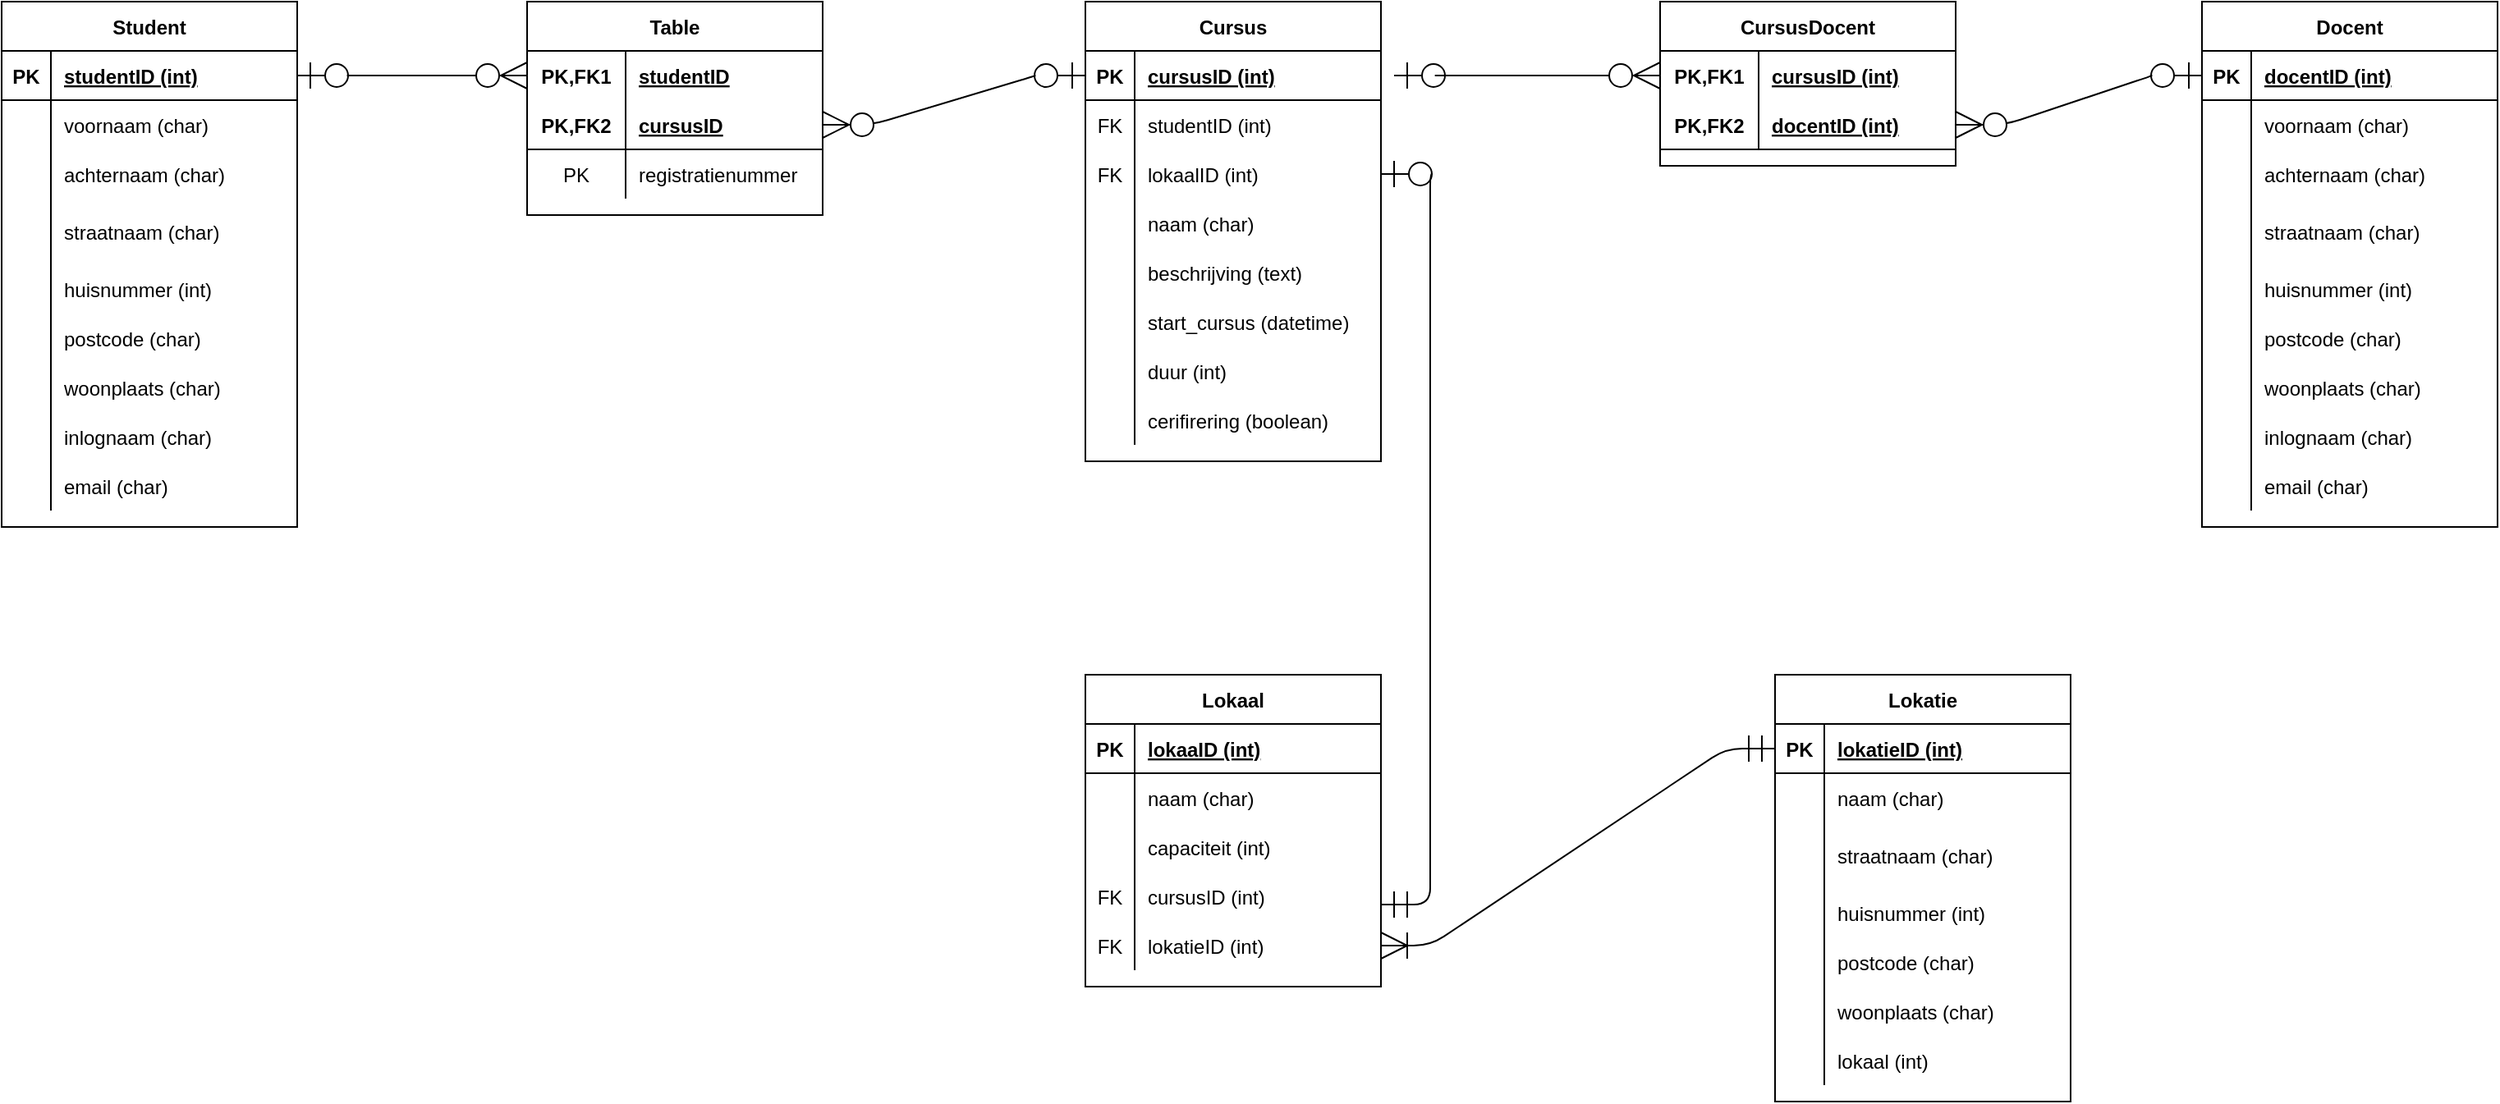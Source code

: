 <mxfile version="15.3.5" type="github"><diagram name="Page-1" id="2ca16b54-16f6-2749-3443-fa8db7711227"><mxGraphModel dx="2773" dy="896" grid="1" gridSize="10" guides="1" tooltips="1" connect="1" arrows="1" fold="1" page="1" pageScale="1" pageWidth="1100" pageHeight="850" background="none" math="0" shadow="0"><root><mxCell id="0"/><mxCell id="1" parent="0"/><mxCell id="RhyH3hV-8i7S2yk-IKZ_-5" value="Cursus" style="shape=table;startSize=30;container=1;collapsible=1;childLayout=tableLayout;fixedRows=1;rowLines=0;fontStyle=1;align=center;resizeLast=1;hachureGap=4;pointerEvents=0;" vertex="1" parent="1"><mxGeometry x="410" y="270" width="180" height="280" as="geometry"/></mxCell><mxCell id="RhyH3hV-8i7S2yk-IKZ_-6" value="" style="shape=partialRectangle;collapsible=0;dropTarget=0;pointerEvents=0;fillColor=none;top=0;left=0;bottom=1;right=0;points=[[0,0.5],[1,0.5]];portConstraint=eastwest;" vertex="1" parent="RhyH3hV-8i7S2yk-IKZ_-5"><mxGeometry y="30" width="180" height="30" as="geometry"/></mxCell><mxCell id="RhyH3hV-8i7S2yk-IKZ_-7" value="PK" style="shape=partialRectangle;connectable=0;fillColor=none;top=0;left=0;bottom=0;right=0;fontStyle=1;overflow=hidden;" vertex="1" parent="RhyH3hV-8i7S2yk-IKZ_-6"><mxGeometry width="30" height="30" as="geometry"><mxRectangle width="30" height="30" as="alternateBounds"/></mxGeometry></mxCell><mxCell id="RhyH3hV-8i7S2yk-IKZ_-8" value="cursusID (int)" style="shape=partialRectangle;connectable=0;fillColor=none;top=0;left=0;bottom=0;right=0;align=left;spacingLeft=6;fontStyle=5;overflow=hidden;" vertex="1" parent="RhyH3hV-8i7S2yk-IKZ_-6"><mxGeometry x="30" width="150" height="30" as="geometry"><mxRectangle width="150" height="30" as="alternateBounds"/></mxGeometry></mxCell><mxCell id="RhyH3hV-8i7S2yk-IKZ_-176" value="" style="shape=partialRectangle;collapsible=0;dropTarget=0;pointerEvents=0;fillColor=none;top=0;left=0;bottom=0;right=0;points=[[0,0.5],[1,0.5]];portConstraint=eastwest;" vertex="1" parent="RhyH3hV-8i7S2yk-IKZ_-5"><mxGeometry y="60" width="180" height="30" as="geometry"/></mxCell><mxCell id="RhyH3hV-8i7S2yk-IKZ_-177" value="FK" style="shape=partialRectangle;connectable=0;fillColor=none;top=0;left=0;bottom=0;right=0;editable=1;overflow=hidden;" vertex="1" parent="RhyH3hV-8i7S2yk-IKZ_-176"><mxGeometry width="30" height="30" as="geometry"><mxRectangle width="30" height="30" as="alternateBounds"/></mxGeometry></mxCell><mxCell id="RhyH3hV-8i7S2yk-IKZ_-178" value="studentID (int)" style="shape=partialRectangle;connectable=0;fillColor=none;top=0;left=0;bottom=0;right=0;align=left;spacingLeft=6;overflow=hidden;" vertex="1" parent="RhyH3hV-8i7S2yk-IKZ_-176"><mxGeometry x="30" width="150" height="30" as="geometry"><mxRectangle width="150" height="30" as="alternateBounds"/></mxGeometry></mxCell><mxCell id="RhyH3hV-8i7S2yk-IKZ_-27" value="" style="shape=partialRectangle;collapsible=0;dropTarget=0;pointerEvents=0;fillColor=none;top=0;left=0;bottom=0;right=0;points=[[0,0.5],[1,0.5]];portConstraint=eastwest;" vertex="1" parent="RhyH3hV-8i7S2yk-IKZ_-5"><mxGeometry y="90" width="180" height="30" as="geometry"/></mxCell><mxCell id="RhyH3hV-8i7S2yk-IKZ_-28" value="FK" style="shape=partialRectangle;connectable=0;fillColor=none;top=0;left=0;bottom=0;right=0;editable=1;overflow=hidden;" vertex="1" parent="RhyH3hV-8i7S2yk-IKZ_-27"><mxGeometry width="30" height="30" as="geometry"><mxRectangle width="30" height="30" as="alternateBounds"/></mxGeometry></mxCell><mxCell id="RhyH3hV-8i7S2yk-IKZ_-29" value="lokaalID (int)" style="shape=partialRectangle;connectable=0;fillColor=none;top=0;left=0;bottom=0;right=0;align=left;spacingLeft=6;overflow=hidden;" vertex="1" parent="RhyH3hV-8i7S2yk-IKZ_-27"><mxGeometry x="30" width="150" height="30" as="geometry"><mxRectangle width="150" height="30" as="alternateBounds"/></mxGeometry></mxCell><mxCell id="RhyH3hV-8i7S2yk-IKZ_-15" value="" style="shape=partialRectangle;collapsible=0;dropTarget=0;pointerEvents=0;fillColor=none;top=0;left=0;bottom=0;right=0;points=[[0,0.5],[1,0.5]];portConstraint=eastwest;" vertex="1" parent="RhyH3hV-8i7S2yk-IKZ_-5"><mxGeometry y="120" width="180" height="30" as="geometry"/></mxCell><mxCell id="RhyH3hV-8i7S2yk-IKZ_-16" value="" style="shape=partialRectangle;connectable=0;fillColor=none;top=0;left=0;bottom=0;right=0;editable=1;overflow=hidden;" vertex="1" parent="RhyH3hV-8i7S2yk-IKZ_-15"><mxGeometry width="30" height="30" as="geometry"><mxRectangle width="30" height="30" as="alternateBounds"/></mxGeometry></mxCell><mxCell id="RhyH3hV-8i7S2yk-IKZ_-17" value="naam (char)" style="shape=partialRectangle;connectable=0;fillColor=none;top=0;left=0;bottom=0;right=0;align=left;spacingLeft=6;overflow=hidden;" vertex="1" parent="RhyH3hV-8i7S2yk-IKZ_-15"><mxGeometry x="30" width="150" height="30" as="geometry"><mxRectangle width="150" height="30" as="alternateBounds"/></mxGeometry></mxCell><mxCell id="RhyH3hV-8i7S2yk-IKZ_-24" value="" style="shape=partialRectangle;collapsible=0;dropTarget=0;pointerEvents=0;fillColor=none;top=0;left=0;bottom=0;right=0;points=[[0,0.5],[1,0.5]];portConstraint=eastwest;" vertex="1" parent="RhyH3hV-8i7S2yk-IKZ_-5"><mxGeometry y="150" width="180" height="30" as="geometry"/></mxCell><mxCell id="RhyH3hV-8i7S2yk-IKZ_-25" value="" style="shape=partialRectangle;connectable=0;fillColor=none;top=0;left=0;bottom=0;right=0;editable=1;overflow=hidden;" vertex="1" parent="RhyH3hV-8i7S2yk-IKZ_-24"><mxGeometry width="30" height="30" as="geometry"><mxRectangle width="30" height="30" as="alternateBounds"/></mxGeometry></mxCell><mxCell id="RhyH3hV-8i7S2yk-IKZ_-26" value="beschrijving (text)" style="shape=partialRectangle;connectable=0;fillColor=none;top=0;left=0;bottom=0;right=0;align=left;spacingLeft=6;overflow=hidden;" vertex="1" parent="RhyH3hV-8i7S2yk-IKZ_-24"><mxGeometry x="30" width="150" height="30" as="geometry"><mxRectangle width="150" height="30" as="alternateBounds"/></mxGeometry></mxCell><mxCell id="RhyH3hV-8i7S2yk-IKZ_-30" value="" style="shape=partialRectangle;collapsible=0;dropTarget=0;pointerEvents=0;fillColor=none;top=0;left=0;bottom=0;right=0;points=[[0,0.5],[1,0.5]];portConstraint=eastwest;" vertex="1" parent="RhyH3hV-8i7S2yk-IKZ_-5"><mxGeometry y="180" width="180" height="30" as="geometry"/></mxCell><mxCell id="RhyH3hV-8i7S2yk-IKZ_-31" value="" style="shape=partialRectangle;connectable=0;fillColor=none;top=0;left=0;bottom=0;right=0;editable=1;overflow=hidden;" vertex="1" parent="RhyH3hV-8i7S2yk-IKZ_-30"><mxGeometry width="30" height="30" as="geometry"><mxRectangle width="30" height="30" as="alternateBounds"/></mxGeometry></mxCell><mxCell id="RhyH3hV-8i7S2yk-IKZ_-32" value="start_cursus (datetime)" style="shape=partialRectangle;connectable=0;fillColor=none;top=0;left=0;bottom=0;right=0;align=left;spacingLeft=6;overflow=hidden;" vertex="1" parent="RhyH3hV-8i7S2yk-IKZ_-30"><mxGeometry x="30" width="150" height="30" as="geometry"><mxRectangle width="150" height="30" as="alternateBounds"/></mxGeometry></mxCell><mxCell id="RhyH3hV-8i7S2yk-IKZ_-33" value="" style="shape=partialRectangle;collapsible=0;dropTarget=0;pointerEvents=0;fillColor=none;top=0;left=0;bottom=0;right=0;points=[[0,0.5],[1,0.5]];portConstraint=eastwest;" vertex="1" parent="RhyH3hV-8i7S2yk-IKZ_-5"><mxGeometry y="210" width="180" height="30" as="geometry"/></mxCell><mxCell id="RhyH3hV-8i7S2yk-IKZ_-34" value="" style="shape=partialRectangle;connectable=0;fillColor=none;top=0;left=0;bottom=0;right=0;editable=1;overflow=hidden;" vertex="1" parent="RhyH3hV-8i7S2yk-IKZ_-33"><mxGeometry width="30" height="30" as="geometry"><mxRectangle width="30" height="30" as="alternateBounds"/></mxGeometry></mxCell><mxCell id="RhyH3hV-8i7S2yk-IKZ_-35" value="duur (int)" style="shape=partialRectangle;connectable=0;fillColor=none;top=0;left=0;bottom=0;right=0;align=left;spacingLeft=6;overflow=hidden;" vertex="1" parent="RhyH3hV-8i7S2yk-IKZ_-33"><mxGeometry x="30" width="150" height="30" as="geometry"><mxRectangle width="150" height="30" as="alternateBounds"/></mxGeometry></mxCell><mxCell id="RhyH3hV-8i7S2yk-IKZ_-36" value="" style="shape=partialRectangle;collapsible=0;dropTarget=0;pointerEvents=0;fillColor=none;top=0;left=0;bottom=0;right=0;points=[[0,0.5],[1,0.5]];portConstraint=eastwest;" vertex="1" parent="RhyH3hV-8i7S2yk-IKZ_-5"><mxGeometry y="240" width="180" height="30" as="geometry"/></mxCell><mxCell id="RhyH3hV-8i7S2yk-IKZ_-37" value="" style="shape=partialRectangle;connectable=0;fillColor=none;top=0;left=0;bottom=0;right=0;editable=1;overflow=hidden;" vertex="1" parent="RhyH3hV-8i7S2yk-IKZ_-36"><mxGeometry width="30" height="30" as="geometry"><mxRectangle width="30" height="30" as="alternateBounds"/></mxGeometry></mxCell><mxCell id="RhyH3hV-8i7S2yk-IKZ_-38" value="cerifirering (boolean)" style="shape=partialRectangle;connectable=0;fillColor=none;top=0;left=0;bottom=0;right=0;align=left;spacingLeft=6;overflow=hidden;" vertex="1" parent="RhyH3hV-8i7S2yk-IKZ_-36"><mxGeometry x="30" width="150" height="30" as="geometry"><mxRectangle width="150" height="30" as="alternateBounds"/></mxGeometry></mxCell><mxCell id="RhyH3hV-8i7S2yk-IKZ_-42" value="CursusDocent" style="shape=table;startSize=30;container=1;collapsible=1;childLayout=tableLayout;fixedRows=1;rowLines=0;fontStyle=1;align=center;resizeLast=1;hachureGap=4;pointerEvents=0;" vertex="1" parent="1"><mxGeometry x="760" y="270" width="180" height="100" as="geometry"/></mxCell><mxCell id="RhyH3hV-8i7S2yk-IKZ_-43" value="" style="shape=partialRectangle;collapsible=0;dropTarget=0;pointerEvents=0;fillColor=none;top=0;left=0;bottom=0;right=0;points=[[0,0.5],[1,0.5]];portConstraint=eastwest;" vertex="1" parent="RhyH3hV-8i7S2yk-IKZ_-42"><mxGeometry y="30" width="180" height="30" as="geometry"/></mxCell><mxCell id="RhyH3hV-8i7S2yk-IKZ_-44" value="PK,FK1" style="shape=partialRectangle;connectable=0;fillColor=none;top=0;left=0;bottom=0;right=0;fontStyle=1;overflow=hidden;" vertex="1" parent="RhyH3hV-8i7S2yk-IKZ_-43"><mxGeometry width="60" height="30" as="geometry"><mxRectangle width="60" height="30" as="alternateBounds"/></mxGeometry></mxCell><mxCell id="RhyH3hV-8i7S2yk-IKZ_-45" value="cursusID (int)" style="shape=partialRectangle;connectable=0;fillColor=none;top=0;left=0;bottom=0;right=0;align=left;spacingLeft=6;fontStyle=5;overflow=hidden;" vertex="1" parent="RhyH3hV-8i7S2yk-IKZ_-43"><mxGeometry x="60" width="120" height="30" as="geometry"><mxRectangle width="120" height="30" as="alternateBounds"/></mxGeometry></mxCell><mxCell id="RhyH3hV-8i7S2yk-IKZ_-46" value="" style="shape=partialRectangle;collapsible=0;dropTarget=0;pointerEvents=0;fillColor=none;top=0;left=0;bottom=1;right=0;points=[[0,0.5],[1,0.5]];portConstraint=eastwest;" vertex="1" parent="RhyH3hV-8i7S2yk-IKZ_-42"><mxGeometry y="60" width="180" height="30" as="geometry"/></mxCell><mxCell id="RhyH3hV-8i7S2yk-IKZ_-47" value="PK,FK2" style="shape=partialRectangle;connectable=0;fillColor=none;top=0;left=0;bottom=0;right=0;fontStyle=1;overflow=hidden;" vertex="1" parent="RhyH3hV-8i7S2yk-IKZ_-46"><mxGeometry width="60" height="30" as="geometry"><mxRectangle width="60" height="30" as="alternateBounds"/></mxGeometry></mxCell><mxCell id="RhyH3hV-8i7S2yk-IKZ_-48" value="docentID (int)" style="shape=partialRectangle;connectable=0;fillColor=none;top=0;left=0;bottom=0;right=0;align=left;spacingLeft=6;fontStyle=5;overflow=hidden;" vertex="1" parent="RhyH3hV-8i7S2yk-IKZ_-46"><mxGeometry x="60" width="120" height="30" as="geometry"><mxRectangle width="120" height="30" as="alternateBounds"/></mxGeometry></mxCell><mxCell id="RhyH3hV-8i7S2yk-IKZ_-55" value="Docent" style="shape=table;startSize=30;container=1;collapsible=1;childLayout=tableLayout;fixedRows=1;rowLines=0;fontStyle=1;align=center;resizeLast=1;hachureGap=4;pointerEvents=0;" vertex="1" parent="1"><mxGeometry x="1090" y="270" width="180" height="320" as="geometry"/></mxCell><mxCell id="RhyH3hV-8i7S2yk-IKZ_-56" value="" style="shape=partialRectangle;collapsible=0;dropTarget=0;pointerEvents=0;fillColor=none;top=0;left=0;bottom=1;right=0;points=[[0,0.5],[1,0.5]];portConstraint=eastwest;" vertex="1" parent="RhyH3hV-8i7S2yk-IKZ_-55"><mxGeometry y="30" width="180" height="30" as="geometry"/></mxCell><mxCell id="RhyH3hV-8i7S2yk-IKZ_-57" value="PK" style="shape=partialRectangle;connectable=0;fillColor=none;top=0;left=0;bottom=0;right=0;fontStyle=1;overflow=hidden;" vertex="1" parent="RhyH3hV-8i7S2yk-IKZ_-56"><mxGeometry width="30" height="30" as="geometry"><mxRectangle width="30" height="30" as="alternateBounds"/></mxGeometry></mxCell><mxCell id="RhyH3hV-8i7S2yk-IKZ_-58" value="docentID (int)" style="shape=partialRectangle;connectable=0;fillColor=none;top=0;left=0;bottom=0;right=0;align=left;spacingLeft=6;fontStyle=5;overflow=hidden;" vertex="1" parent="RhyH3hV-8i7S2yk-IKZ_-56"><mxGeometry x="30" width="150" height="30" as="geometry"><mxRectangle width="150" height="30" as="alternateBounds"/></mxGeometry></mxCell><mxCell id="RhyH3hV-8i7S2yk-IKZ_-65" value="" style="shape=partialRectangle;collapsible=0;dropTarget=0;pointerEvents=0;fillColor=none;top=0;left=0;bottom=0;right=0;points=[[0,0.5],[1,0.5]];portConstraint=eastwest;" vertex="1" parent="RhyH3hV-8i7S2yk-IKZ_-55"><mxGeometry y="60" width="180" height="30" as="geometry"/></mxCell><mxCell id="RhyH3hV-8i7S2yk-IKZ_-66" value="" style="shape=partialRectangle;connectable=0;fillColor=none;top=0;left=0;bottom=0;right=0;editable=1;overflow=hidden;" vertex="1" parent="RhyH3hV-8i7S2yk-IKZ_-65"><mxGeometry width="30" height="30" as="geometry"><mxRectangle width="30" height="30" as="alternateBounds"/></mxGeometry></mxCell><mxCell id="RhyH3hV-8i7S2yk-IKZ_-67" value="voornaam (char)" style="shape=partialRectangle;connectable=0;fillColor=none;top=0;left=0;bottom=0;right=0;align=left;spacingLeft=6;overflow=hidden;" vertex="1" parent="RhyH3hV-8i7S2yk-IKZ_-65"><mxGeometry x="30" width="150" height="30" as="geometry"><mxRectangle width="150" height="30" as="alternateBounds"/></mxGeometry></mxCell><mxCell id="RhyH3hV-8i7S2yk-IKZ_-80" value="" style="shape=partialRectangle;collapsible=0;dropTarget=0;pointerEvents=0;fillColor=none;top=0;left=0;bottom=0;right=0;points=[[0,0.5],[1,0.5]];portConstraint=eastwest;" vertex="1" parent="RhyH3hV-8i7S2yk-IKZ_-55"><mxGeometry y="90" width="180" height="30" as="geometry"/></mxCell><mxCell id="RhyH3hV-8i7S2yk-IKZ_-81" value="" style="shape=partialRectangle;connectable=0;fillColor=none;top=0;left=0;bottom=0;right=0;editable=1;overflow=hidden;" vertex="1" parent="RhyH3hV-8i7S2yk-IKZ_-80"><mxGeometry width="30" height="30" as="geometry"><mxRectangle width="30" height="30" as="alternateBounds"/></mxGeometry></mxCell><mxCell id="RhyH3hV-8i7S2yk-IKZ_-82" value="achternaam (char)" style="shape=partialRectangle;connectable=0;fillColor=none;top=0;left=0;bottom=0;right=0;align=left;spacingLeft=6;overflow=hidden;" vertex="1" parent="RhyH3hV-8i7S2yk-IKZ_-80"><mxGeometry x="30" width="150" height="30" as="geometry"><mxRectangle width="150" height="30" as="alternateBounds"/></mxGeometry></mxCell><mxCell id="RhyH3hV-8i7S2yk-IKZ_-59" value="" style="shape=partialRectangle;collapsible=0;dropTarget=0;pointerEvents=0;fillColor=none;top=0;left=0;bottom=0;right=0;points=[[0,0.5],[1,0.5]];portConstraint=eastwest;" vertex="1" parent="RhyH3hV-8i7S2yk-IKZ_-55"><mxGeometry y="120" width="180" height="40" as="geometry"/></mxCell><mxCell id="RhyH3hV-8i7S2yk-IKZ_-60" value="" style="shape=partialRectangle;connectable=0;fillColor=none;top=0;left=0;bottom=0;right=0;editable=1;overflow=hidden;" vertex="1" parent="RhyH3hV-8i7S2yk-IKZ_-59"><mxGeometry width="30" height="40" as="geometry"><mxRectangle width="30" height="40" as="alternateBounds"/></mxGeometry></mxCell><mxCell id="RhyH3hV-8i7S2yk-IKZ_-61" value="straatnaam (char)" style="shape=partialRectangle;connectable=0;fillColor=none;top=0;left=0;bottom=0;right=0;align=left;spacingLeft=6;overflow=hidden;" vertex="1" parent="RhyH3hV-8i7S2yk-IKZ_-59"><mxGeometry x="30" width="150" height="40" as="geometry"><mxRectangle width="150" height="40" as="alternateBounds"/></mxGeometry></mxCell><mxCell id="RhyH3hV-8i7S2yk-IKZ_-62" value="" style="shape=partialRectangle;collapsible=0;dropTarget=0;pointerEvents=0;fillColor=none;top=0;left=0;bottom=0;right=0;points=[[0,0.5],[1,0.5]];portConstraint=eastwest;" vertex="1" parent="RhyH3hV-8i7S2yk-IKZ_-55"><mxGeometry y="160" width="180" height="30" as="geometry"/></mxCell><mxCell id="RhyH3hV-8i7S2yk-IKZ_-63" value="" style="shape=partialRectangle;connectable=0;fillColor=none;top=0;left=0;bottom=0;right=0;editable=1;overflow=hidden;" vertex="1" parent="RhyH3hV-8i7S2yk-IKZ_-62"><mxGeometry width="30" height="30" as="geometry"><mxRectangle width="30" height="30" as="alternateBounds"/></mxGeometry></mxCell><mxCell id="RhyH3hV-8i7S2yk-IKZ_-64" value="huisnummer (int)" style="shape=partialRectangle;connectable=0;fillColor=none;top=0;left=0;bottom=0;right=0;align=left;spacingLeft=6;overflow=hidden;" vertex="1" parent="RhyH3hV-8i7S2yk-IKZ_-62"><mxGeometry x="30" width="150" height="30" as="geometry"><mxRectangle width="150" height="30" as="alternateBounds"/></mxGeometry></mxCell><mxCell id="RhyH3hV-8i7S2yk-IKZ_-68" value="" style="shape=partialRectangle;collapsible=0;dropTarget=0;pointerEvents=0;fillColor=none;top=0;left=0;bottom=0;right=0;points=[[0,0.5],[1,0.5]];portConstraint=eastwest;" vertex="1" parent="RhyH3hV-8i7S2yk-IKZ_-55"><mxGeometry y="190" width="180" height="30" as="geometry"/></mxCell><mxCell id="RhyH3hV-8i7S2yk-IKZ_-69" value="" style="shape=partialRectangle;connectable=0;fillColor=none;top=0;left=0;bottom=0;right=0;editable=1;overflow=hidden;" vertex="1" parent="RhyH3hV-8i7S2yk-IKZ_-68"><mxGeometry width="30" height="30" as="geometry"><mxRectangle width="30" height="30" as="alternateBounds"/></mxGeometry></mxCell><mxCell id="RhyH3hV-8i7S2yk-IKZ_-70" value="postcode (char)" style="shape=partialRectangle;connectable=0;fillColor=none;top=0;left=0;bottom=0;right=0;align=left;spacingLeft=6;overflow=hidden;" vertex="1" parent="RhyH3hV-8i7S2yk-IKZ_-68"><mxGeometry x="30" width="150" height="30" as="geometry"><mxRectangle width="150" height="30" as="alternateBounds"/></mxGeometry></mxCell><mxCell id="RhyH3hV-8i7S2yk-IKZ_-71" value="" style="shape=partialRectangle;collapsible=0;dropTarget=0;pointerEvents=0;fillColor=none;top=0;left=0;bottom=0;right=0;points=[[0,0.5],[1,0.5]];portConstraint=eastwest;" vertex="1" parent="RhyH3hV-8i7S2yk-IKZ_-55"><mxGeometry y="220" width="180" height="30" as="geometry"/></mxCell><mxCell id="RhyH3hV-8i7S2yk-IKZ_-72" value="" style="shape=partialRectangle;connectable=0;fillColor=none;top=0;left=0;bottom=0;right=0;editable=1;overflow=hidden;" vertex="1" parent="RhyH3hV-8i7S2yk-IKZ_-71"><mxGeometry width="30" height="30" as="geometry"><mxRectangle width="30" height="30" as="alternateBounds"/></mxGeometry></mxCell><mxCell id="RhyH3hV-8i7S2yk-IKZ_-73" value="woonplaats (char)" style="shape=partialRectangle;connectable=0;fillColor=none;top=0;left=0;bottom=0;right=0;align=left;spacingLeft=6;overflow=hidden;" vertex="1" parent="RhyH3hV-8i7S2yk-IKZ_-71"><mxGeometry x="30" width="150" height="30" as="geometry"><mxRectangle width="150" height="30" as="alternateBounds"/></mxGeometry></mxCell><mxCell id="RhyH3hV-8i7S2yk-IKZ_-74" value="" style="shape=partialRectangle;collapsible=0;dropTarget=0;pointerEvents=0;fillColor=none;top=0;left=0;bottom=0;right=0;points=[[0,0.5],[1,0.5]];portConstraint=eastwest;" vertex="1" parent="RhyH3hV-8i7S2yk-IKZ_-55"><mxGeometry y="250" width="180" height="30" as="geometry"/></mxCell><mxCell id="RhyH3hV-8i7S2yk-IKZ_-75" value="" style="shape=partialRectangle;connectable=0;fillColor=none;top=0;left=0;bottom=0;right=0;editable=1;overflow=hidden;" vertex="1" parent="RhyH3hV-8i7S2yk-IKZ_-74"><mxGeometry width="30" height="30" as="geometry"><mxRectangle width="30" height="30" as="alternateBounds"/></mxGeometry></mxCell><mxCell id="RhyH3hV-8i7S2yk-IKZ_-76" value="inlognaam (char)" style="shape=partialRectangle;connectable=0;fillColor=none;top=0;left=0;bottom=0;right=0;align=left;spacingLeft=6;overflow=hidden;" vertex="1" parent="RhyH3hV-8i7S2yk-IKZ_-74"><mxGeometry x="30" width="150" height="30" as="geometry"><mxRectangle width="150" height="30" as="alternateBounds"/></mxGeometry></mxCell><mxCell id="RhyH3hV-8i7S2yk-IKZ_-77" value="" style="shape=partialRectangle;collapsible=0;dropTarget=0;pointerEvents=0;fillColor=none;top=0;left=0;bottom=0;right=0;points=[[0,0.5],[1,0.5]];portConstraint=eastwest;" vertex="1" parent="RhyH3hV-8i7S2yk-IKZ_-55"><mxGeometry y="280" width="180" height="30" as="geometry"/></mxCell><mxCell id="RhyH3hV-8i7S2yk-IKZ_-78" value="" style="shape=partialRectangle;connectable=0;fillColor=none;top=0;left=0;bottom=0;right=0;editable=1;overflow=hidden;" vertex="1" parent="RhyH3hV-8i7S2yk-IKZ_-77"><mxGeometry width="30" height="30" as="geometry"><mxRectangle width="30" height="30" as="alternateBounds"/></mxGeometry></mxCell><mxCell id="RhyH3hV-8i7S2yk-IKZ_-79" value="email (char)" style="shape=partialRectangle;connectable=0;fillColor=none;top=0;left=0;bottom=0;right=0;align=left;spacingLeft=6;overflow=hidden;" vertex="1" parent="RhyH3hV-8i7S2yk-IKZ_-77"><mxGeometry x="30" width="150" height="30" as="geometry"><mxRectangle width="150" height="30" as="alternateBounds"/></mxGeometry></mxCell><mxCell id="RhyH3hV-8i7S2yk-IKZ_-83" value="" style="edgeStyle=entityRelationEdgeStyle;fontSize=12;html=1;endArrow=ERzeroToMany;startArrow=ERzeroToOne;startSize=14;endSize=14;sourcePerimeterSpacing=8;targetPerimeterSpacing=8;entryX=0;entryY=0.5;entryDx=0;entryDy=0;startFill=0;" edge="1" parent="1" source="RhyH3hV-8i7S2yk-IKZ_-6" target="RhyH3hV-8i7S2yk-IKZ_-43"><mxGeometry width="100" height="100" relative="1" as="geometry"><mxPoint x="660" y="640" as="sourcePoint"/><mxPoint x="760" y="540" as="targetPoint"/></mxGeometry></mxCell><mxCell id="RhyH3hV-8i7S2yk-IKZ_-84" value="" style="edgeStyle=entityRelationEdgeStyle;fontSize=12;html=1;endArrow=ERzeroToMany;startArrow=ERzeroToOne;startSize=14;endSize=14;sourcePerimeterSpacing=8;targetPerimeterSpacing=8;entryX=1;entryY=0.5;entryDx=0;entryDy=0;exitX=0;exitY=0.5;exitDx=0;exitDy=0;startFill=0;" edge="1" parent="1" source="RhyH3hV-8i7S2yk-IKZ_-56" target="RhyH3hV-8i7S2yk-IKZ_-46"><mxGeometry width="100" height="100" relative="1" as="geometry"><mxPoint x="928" y="510" as="sourcePoint"/><mxPoint x="1090.0" y="560" as="targetPoint"/></mxGeometry></mxCell><mxCell id="RhyH3hV-8i7S2yk-IKZ_-85" value="Lokatie" style="shape=table;startSize=30;container=1;collapsible=1;childLayout=tableLayout;fixedRows=1;rowLines=0;fontStyle=1;align=center;resizeLast=1;hachureGap=4;pointerEvents=0;" vertex="1" parent="1"><mxGeometry x="830" y="680" width="180" height="260" as="geometry"/></mxCell><mxCell id="RhyH3hV-8i7S2yk-IKZ_-86" value="" style="shape=partialRectangle;collapsible=0;dropTarget=0;pointerEvents=0;fillColor=none;top=0;left=0;bottom=1;right=0;points=[[0,0.5],[1,0.5]];portConstraint=eastwest;" vertex="1" parent="RhyH3hV-8i7S2yk-IKZ_-85"><mxGeometry y="30" width="180" height="30" as="geometry"/></mxCell><mxCell id="RhyH3hV-8i7S2yk-IKZ_-87" value="PK" style="shape=partialRectangle;connectable=0;fillColor=none;top=0;left=0;bottom=0;right=0;fontStyle=1;overflow=hidden;" vertex="1" parent="RhyH3hV-8i7S2yk-IKZ_-86"><mxGeometry width="30" height="30" as="geometry"><mxRectangle width="30" height="30" as="alternateBounds"/></mxGeometry></mxCell><mxCell id="RhyH3hV-8i7S2yk-IKZ_-88" value="lokatieID (int)" style="shape=partialRectangle;connectable=0;fillColor=none;top=0;left=0;bottom=0;right=0;align=left;spacingLeft=6;fontStyle=5;overflow=hidden;" vertex="1" parent="RhyH3hV-8i7S2yk-IKZ_-86"><mxGeometry x="30" width="150" height="30" as="geometry"><mxRectangle width="150" height="30" as="alternateBounds"/></mxGeometry></mxCell><mxCell id="RhyH3hV-8i7S2yk-IKZ_-89" value="" style="shape=partialRectangle;collapsible=0;dropTarget=0;pointerEvents=0;fillColor=none;top=0;left=0;bottom=0;right=0;points=[[0,0.5],[1,0.5]];portConstraint=eastwest;" vertex="1" parent="RhyH3hV-8i7S2yk-IKZ_-85"><mxGeometry y="60" width="180" height="30" as="geometry"/></mxCell><mxCell id="RhyH3hV-8i7S2yk-IKZ_-90" value="" style="shape=partialRectangle;connectable=0;fillColor=none;top=0;left=0;bottom=0;right=0;editable=1;overflow=hidden;" vertex="1" parent="RhyH3hV-8i7S2yk-IKZ_-89"><mxGeometry width="30" height="30" as="geometry"><mxRectangle width="30" height="30" as="alternateBounds"/></mxGeometry></mxCell><mxCell id="RhyH3hV-8i7S2yk-IKZ_-91" value="naam (char)" style="shape=partialRectangle;connectable=0;fillColor=none;top=0;left=0;bottom=0;right=0;align=left;spacingLeft=6;overflow=hidden;" vertex="1" parent="RhyH3hV-8i7S2yk-IKZ_-89"><mxGeometry x="30" width="150" height="30" as="geometry"><mxRectangle width="150" height="30" as="alternateBounds"/></mxGeometry></mxCell><mxCell id="RhyH3hV-8i7S2yk-IKZ_-95" value="" style="shape=partialRectangle;collapsible=0;dropTarget=0;pointerEvents=0;fillColor=none;top=0;left=0;bottom=0;right=0;points=[[0,0.5],[1,0.5]];portConstraint=eastwest;" vertex="1" parent="RhyH3hV-8i7S2yk-IKZ_-85"><mxGeometry y="90" width="180" height="40" as="geometry"/></mxCell><mxCell id="RhyH3hV-8i7S2yk-IKZ_-96" value="" style="shape=partialRectangle;connectable=0;fillColor=none;top=0;left=0;bottom=0;right=0;editable=1;overflow=hidden;" vertex="1" parent="RhyH3hV-8i7S2yk-IKZ_-95"><mxGeometry width="30" height="40" as="geometry"><mxRectangle width="30" height="40" as="alternateBounds"/></mxGeometry></mxCell><mxCell id="RhyH3hV-8i7S2yk-IKZ_-97" value="straatnaam (char)" style="shape=partialRectangle;connectable=0;fillColor=none;top=0;left=0;bottom=0;right=0;align=left;spacingLeft=6;overflow=hidden;" vertex="1" parent="RhyH3hV-8i7S2yk-IKZ_-95"><mxGeometry x="30" width="150" height="40" as="geometry"><mxRectangle width="150" height="40" as="alternateBounds"/></mxGeometry></mxCell><mxCell id="RhyH3hV-8i7S2yk-IKZ_-98" value="" style="shape=partialRectangle;collapsible=0;dropTarget=0;pointerEvents=0;fillColor=none;top=0;left=0;bottom=0;right=0;points=[[0,0.5],[1,0.5]];portConstraint=eastwest;" vertex="1" parent="RhyH3hV-8i7S2yk-IKZ_-85"><mxGeometry y="130" width="180" height="30" as="geometry"/></mxCell><mxCell id="RhyH3hV-8i7S2yk-IKZ_-99" value="" style="shape=partialRectangle;connectable=0;fillColor=none;top=0;left=0;bottom=0;right=0;editable=1;overflow=hidden;" vertex="1" parent="RhyH3hV-8i7S2yk-IKZ_-98"><mxGeometry width="30" height="30" as="geometry"><mxRectangle width="30" height="30" as="alternateBounds"/></mxGeometry></mxCell><mxCell id="RhyH3hV-8i7S2yk-IKZ_-100" value="huisnummer (int)" style="shape=partialRectangle;connectable=0;fillColor=none;top=0;left=0;bottom=0;right=0;align=left;spacingLeft=6;overflow=hidden;" vertex="1" parent="RhyH3hV-8i7S2yk-IKZ_-98"><mxGeometry x="30" width="150" height="30" as="geometry"><mxRectangle width="150" height="30" as="alternateBounds"/></mxGeometry></mxCell><mxCell id="RhyH3hV-8i7S2yk-IKZ_-101" value="" style="shape=partialRectangle;collapsible=0;dropTarget=0;pointerEvents=0;fillColor=none;top=0;left=0;bottom=0;right=0;points=[[0,0.5],[1,0.5]];portConstraint=eastwest;" vertex="1" parent="RhyH3hV-8i7S2yk-IKZ_-85"><mxGeometry y="160" width="180" height="30" as="geometry"/></mxCell><mxCell id="RhyH3hV-8i7S2yk-IKZ_-102" value="" style="shape=partialRectangle;connectable=0;fillColor=none;top=0;left=0;bottom=0;right=0;editable=1;overflow=hidden;" vertex="1" parent="RhyH3hV-8i7S2yk-IKZ_-101"><mxGeometry width="30" height="30" as="geometry"><mxRectangle width="30" height="30" as="alternateBounds"/></mxGeometry></mxCell><mxCell id="RhyH3hV-8i7S2yk-IKZ_-103" value="postcode (char)" style="shape=partialRectangle;connectable=0;fillColor=none;top=0;left=0;bottom=0;right=0;align=left;spacingLeft=6;overflow=hidden;" vertex="1" parent="RhyH3hV-8i7S2yk-IKZ_-101"><mxGeometry x="30" width="150" height="30" as="geometry"><mxRectangle width="150" height="30" as="alternateBounds"/></mxGeometry></mxCell><mxCell id="RhyH3hV-8i7S2yk-IKZ_-104" value="" style="shape=partialRectangle;collapsible=0;dropTarget=0;pointerEvents=0;fillColor=none;top=0;left=0;bottom=0;right=0;points=[[0,0.5],[1,0.5]];portConstraint=eastwest;" vertex="1" parent="RhyH3hV-8i7S2yk-IKZ_-85"><mxGeometry y="190" width="180" height="30" as="geometry"/></mxCell><mxCell id="RhyH3hV-8i7S2yk-IKZ_-105" value="" style="shape=partialRectangle;connectable=0;fillColor=none;top=0;left=0;bottom=0;right=0;editable=1;overflow=hidden;" vertex="1" parent="RhyH3hV-8i7S2yk-IKZ_-104"><mxGeometry width="30" height="30" as="geometry"><mxRectangle width="30" height="30" as="alternateBounds"/></mxGeometry></mxCell><mxCell id="RhyH3hV-8i7S2yk-IKZ_-106" value="woonplaats (char)" style="shape=partialRectangle;connectable=0;fillColor=none;top=0;left=0;bottom=0;right=0;align=left;spacingLeft=6;overflow=hidden;" vertex="1" parent="RhyH3hV-8i7S2yk-IKZ_-104"><mxGeometry x="30" width="150" height="30" as="geometry"><mxRectangle width="150" height="30" as="alternateBounds"/></mxGeometry></mxCell><mxCell id="RhyH3hV-8i7S2yk-IKZ_-107" value="" style="shape=partialRectangle;collapsible=0;dropTarget=0;pointerEvents=0;fillColor=none;top=0;left=0;bottom=0;right=0;points=[[0,0.5],[1,0.5]];portConstraint=eastwest;" vertex="1" parent="RhyH3hV-8i7S2yk-IKZ_-85"><mxGeometry y="220" width="180" height="30" as="geometry"/></mxCell><mxCell id="RhyH3hV-8i7S2yk-IKZ_-108" value="" style="shape=partialRectangle;connectable=0;fillColor=none;top=0;left=0;bottom=0;right=0;editable=1;overflow=hidden;" vertex="1" parent="RhyH3hV-8i7S2yk-IKZ_-107"><mxGeometry width="30" height="30" as="geometry"><mxRectangle width="30" height="30" as="alternateBounds"/></mxGeometry></mxCell><mxCell id="RhyH3hV-8i7S2yk-IKZ_-109" value="lokaal (int)" style="shape=partialRectangle;connectable=0;fillColor=none;top=0;left=0;bottom=0;right=0;align=left;spacingLeft=6;overflow=hidden;" vertex="1" parent="RhyH3hV-8i7S2yk-IKZ_-107"><mxGeometry x="30" width="150" height="30" as="geometry"><mxRectangle width="150" height="30" as="alternateBounds"/></mxGeometry></mxCell><mxCell id="RhyH3hV-8i7S2yk-IKZ_-113" value="Lokaal" style="shape=table;startSize=30;container=1;collapsible=1;childLayout=tableLayout;fixedRows=1;rowLines=0;fontStyle=1;align=center;resizeLast=1;hachureGap=4;pointerEvents=0;" vertex="1" parent="1"><mxGeometry x="410" y="680" width="180" height="190" as="geometry"/></mxCell><mxCell id="RhyH3hV-8i7S2yk-IKZ_-114" value="" style="shape=partialRectangle;collapsible=0;dropTarget=0;pointerEvents=0;fillColor=none;top=0;left=0;bottom=1;right=0;points=[[0,0.5],[1,0.5]];portConstraint=eastwest;" vertex="1" parent="RhyH3hV-8i7S2yk-IKZ_-113"><mxGeometry y="30" width="180" height="30" as="geometry"/></mxCell><mxCell id="RhyH3hV-8i7S2yk-IKZ_-115" value="PK" style="shape=partialRectangle;connectable=0;fillColor=none;top=0;left=0;bottom=0;right=0;fontStyle=1;overflow=hidden;" vertex="1" parent="RhyH3hV-8i7S2yk-IKZ_-114"><mxGeometry width="30" height="30" as="geometry"><mxRectangle width="30" height="30" as="alternateBounds"/></mxGeometry></mxCell><mxCell id="RhyH3hV-8i7S2yk-IKZ_-116" value="lokaaID (int)" style="shape=partialRectangle;connectable=0;fillColor=none;top=0;left=0;bottom=0;right=0;align=left;spacingLeft=6;fontStyle=5;overflow=hidden;" vertex="1" parent="RhyH3hV-8i7S2yk-IKZ_-114"><mxGeometry x="30" width="150" height="30" as="geometry"><mxRectangle width="150" height="30" as="alternateBounds"/></mxGeometry></mxCell><mxCell id="RhyH3hV-8i7S2yk-IKZ_-117" value="" style="shape=partialRectangle;collapsible=0;dropTarget=0;pointerEvents=0;fillColor=none;top=0;left=0;bottom=0;right=0;points=[[0,0.5],[1,0.5]];portConstraint=eastwest;" vertex="1" parent="RhyH3hV-8i7S2yk-IKZ_-113"><mxGeometry y="60" width="180" height="30" as="geometry"/></mxCell><mxCell id="RhyH3hV-8i7S2yk-IKZ_-118" value="" style="shape=partialRectangle;connectable=0;fillColor=none;top=0;left=0;bottom=0;right=0;editable=1;overflow=hidden;" vertex="1" parent="RhyH3hV-8i7S2yk-IKZ_-117"><mxGeometry width="30" height="30" as="geometry"><mxRectangle width="30" height="30" as="alternateBounds"/></mxGeometry></mxCell><mxCell id="RhyH3hV-8i7S2yk-IKZ_-119" value="naam (char)" style="shape=partialRectangle;connectable=0;fillColor=none;top=0;left=0;bottom=0;right=0;align=left;spacingLeft=6;overflow=hidden;" vertex="1" parent="RhyH3hV-8i7S2yk-IKZ_-117"><mxGeometry x="30" width="150" height="30" as="geometry"><mxRectangle width="150" height="30" as="alternateBounds"/></mxGeometry></mxCell><mxCell id="RhyH3hV-8i7S2yk-IKZ_-123" value="" style="shape=partialRectangle;collapsible=0;dropTarget=0;pointerEvents=0;fillColor=none;top=0;left=0;bottom=0;right=0;points=[[0,0.5],[1,0.5]];portConstraint=eastwest;" vertex="1" parent="RhyH3hV-8i7S2yk-IKZ_-113"><mxGeometry y="90" width="180" height="30" as="geometry"/></mxCell><mxCell id="RhyH3hV-8i7S2yk-IKZ_-124" value="" style="shape=partialRectangle;connectable=0;fillColor=none;top=0;left=0;bottom=0;right=0;editable=1;overflow=hidden;" vertex="1" parent="RhyH3hV-8i7S2yk-IKZ_-123"><mxGeometry width="30" height="30" as="geometry"><mxRectangle width="30" height="30" as="alternateBounds"/></mxGeometry></mxCell><mxCell id="RhyH3hV-8i7S2yk-IKZ_-125" value="capaciteit (int)" style="shape=partialRectangle;connectable=0;fillColor=none;top=0;left=0;bottom=0;right=0;align=left;spacingLeft=6;overflow=hidden;" vertex="1" parent="RhyH3hV-8i7S2yk-IKZ_-123"><mxGeometry x="30" width="150" height="30" as="geometry"><mxRectangle width="150" height="30" as="alternateBounds"/></mxGeometry></mxCell><mxCell id="RhyH3hV-8i7S2yk-IKZ_-135" value="" style="shape=partialRectangle;collapsible=0;dropTarget=0;pointerEvents=0;fillColor=none;top=0;left=0;bottom=0;right=0;points=[[0,0.5],[1,0.5]];portConstraint=eastwest;" vertex="1" parent="RhyH3hV-8i7S2yk-IKZ_-113"><mxGeometry y="120" width="180" height="30" as="geometry"/></mxCell><mxCell id="RhyH3hV-8i7S2yk-IKZ_-136" value="FK" style="shape=partialRectangle;connectable=0;fillColor=none;top=0;left=0;bottom=0;right=0;editable=1;overflow=hidden;" vertex="1" parent="RhyH3hV-8i7S2yk-IKZ_-135"><mxGeometry width="30" height="30" as="geometry"><mxRectangle width="30" height="30" as="alternateBounds"/></mxGeometry></mxCell><mxCell id="RhyH3hV-8i7S2yk-IKZ_-137" value="cursusID (int)" style="shape=partialRectangle;connectable=0;fillColor=none;top=0;left=0;bottom=0;right=0;align=left;spacingLeft=6;overflow=hidden;" vertex="1" parent="RhyH3hV-8i7S2yk-IKZ_-135"><mxGeometry x="30" width="150" height="30" as="geometry"><mxRectangle width="150" height="30" as="alternateBounds"/></mxGeometry></mxCell><mxCell id="RhyH3hV-8i7S2yk-IKZ_-126" value="" style="shape=partialRectangle;collapsible=0;dropTarget=0;pointerEvents=0;fillColor=none;top=0;left=0;bottom=0;right=0;points=[[0,0.5],[1,0.5]];portConstraint=eastwest;" vertex="1" parent="RhyH3hV-8i7S2yk-IKZ_-113"><mxGeometry y="150" width="180" height="30" as="geometry"/></mxCell><mxCell id="RhyH3hV-8i7S2yk-IKZ_-127" value="FK" style="shape=partialRectangle;connectable=0;fillColor=none;top=0;left=0;bottom=0;right=0;editable=1;overflow=hidden;" vertex="1" parent="RhyH3hV-8i7S2yk-IKZ_-126"><mxGeometry width="30" height="30" as="geometry"><mxRectangle width="30" height="30" as="alternateBounds"/></mxGeometry></mxCell><mxCell id="RhyH3hV-8i7S2yk-IKZ_-128" value="lokatieID (int)" style="shape=partialRectangle;connectable=0;fillColor=none;top=0;left=0;bottom=0;right=0;align=left;spacingLeft=6;overflow=hidden;" vertex="1" parent="RhyH3hV-8i7S2yk-IKZ_-126"><mxGeometry x="30" width="150" height="30" as="geometry"><mxRectangle width="150" height="30" as="alternateBounds"/></mxGeometry></mxCell><mxCell id="RhyH3hV-8i7S2yk-IKZ_-138" value="" style="edgeStyle=entityRelationEdgeStyle;fontSize=12;html=1;endArrow=ERmandOne;endFill=0;startSize=14;endSize=14;sourcePerimeterSpacing=8;targetPerimeterSpacing=8;exitX=1;exitY=0.5;exitDx=0;exitDy=0;entryX=1;entryY=0.667;entryDx=0;entryDy=0;entryPerimeter=0;startArrow=ERzeroToOne;startFill=0;" edge="1" parent="1" source="RhyH3hV-8i7S2yk-IKZ_-27" target="RhyH3hV-8i7S2yk-IKZ_-135"><mxGeometry width="100" height="100" relative="1" as="geometry"><mxPoint x="630" y="670" as="sourcePoint"/><mxPoint x="730" y="570" as="targetPoint"/></mxGeometry></mxCell><mxCell id="RhyH3hV-8i7S2yk-IKZ_-147" value="" style="edgeStyle=entityRelationEdgeStyle;fontSize=12;html=1;endArrow=ERoneToMany;startArrow=ERmandOne;startSize=14;endSize=14;sourcePerimeterSpacing=8;targetPerimeterSpacing=8;entryX=1;entryY=0.5;entryDx=0;entryDy=0;exitX=0;exitY=0.5;exitDx=0;exitDy=0;endFill=0;" edge="1" parent="1" source="RhyH3hV-8i7S2yk-IKZ_-86" target="RhyH3hV-8i7S2yk-IKZ_-126"><mxGeometry width="100" height="100" relative="1" as="geometry"><mxPoint x="830" y="940" as="sourcePoint"/><mxPoint x="960.0" y="790" as="targetPoint"/></mxGeometry></mxCell><mxCell id="RhyH3hV-8i7S2yk-IKZ_-148" value="Student" style="shape=table;startSize=30;container=1;collapsible=1;childLayout=tableLayout;fixedRows=1;rowLines=0;fontStyle=1;align=center;resizeLast=1;hachureGap=4;pointerEvents=0;" vertex="1" parent="1"><mxGeometry x="-250" y="270" width="180" height="320" as="geometry"/></mxCell><mxCell id="RhyH3hV-8i7S2yk-IKZ_-149" value="" style="shape=partialRectangle;collapsible=0;dropTarget=0;pointerEvents=0;fillColor=none;top=0;left=0;bottom=1;right=0;points=[[0,0.5],[1,0.5]];portConstraint=eastwest;" vertex="1" parent="RhyH3hV-8i7S2yk-IKZ_-148"><mxGeometry y="30" width="180" height="30" as="geometry"/></mxCell><mxCell id="RhyH3hV-8i7S2yk-IKZ_-150" value="PK" style="shape=partialRectangle;connectable=0;fillColor=none;top=0;left=0;bottom=0;right=0;fontStyle=1;overflow=hidden;" vertex="1" parent="RhyH3hV-8i7S2yk-IKZ_-149"><mxGeometry width="30" height="30" as="geometry"><mxRectangle width="30" height="30" as="alternateBounds"/></mxGeometry></mxCell><mxCell id="RhyH3hV-8i7S2yk-IKZ_-151" value="studentID (int)" style="shape=partialRectangle;connectable=0;fillColor=none;top=0;left=0;bottom=0;right=0;align=left;spacingLeft=6;fontStyle=5;overflow=hidden;" vertex="1" parent="RhyH3hV-8i7S2yk-IKZ_-149"><mxGeometry x="30" width="150" height="30" as="geometry"><mxRectangle width="150" height="30" as="alternateBounds"/></mxGeometry></mxCell><mxCell id="RhyH3hV-8i7S2yk-IKZ_-152" value="" style="shape=partialRectangle;collapsible=0;dropTarget=0;pointerEvents=0;fillColor=none;top=0;left=0;bottom=0;right=0;points=[[0,0.5],[1,0.5]];portConstraint=eastwest;" vertex="1" parent="RhyH3hV-8i7S2yk-IKZ_-148"><mxGeometry y="60" width="180" height="30" as="geometry"/></mxCell><mxCell id="RhyH3hV-8i7S2yk-IKZ_-153" value="" style="shape=partialRectangle;connectable=0;fillColor=none;top=0;left=0;bottom=0;right=0;editable=1;overflow=hidden;" vertex="1" parent="RhyH3hV-8i7S2yk-IKZ_-152"><mxGeometry width="30" height="30" as="geometry"><mxRectangle width="30" height="30" as="alternateBounds"/></mxGeometry></mxCell><mxCell id="RhyH3hV-8i7S2yk-IKZ_-154" value="voornaam (char)" style="shape=partialRectangle;connectable=0;fillColor=none;top=0;left=0;bottom=0;right=0;align=left;spacingLeft=6;overflow=hidden;" vertex="1" parent="RhyH3hV-8i7S2yk-IKZ_-152"><mxGeometry x="30" width="150" height="30" as="geometry"><mxRectangle width="150" height="30" as="alternateBounds"/></mxGeometry></mxCell><mxCell id="RhyH3hV-8i7S2yk-IKZ_-155" value="" style="shape=partialRectangle;collapsible=0;dropTarget=0;pointerEvents=0;fillColor=none;top=0;left=0;bottom=0;right=0;points=[[0,0.5],[1,0.5]];portConstraint=eastwest;" vertex="1" parent="RhyH3hV-8i7S2yk-IKZ_-148"><mxGeometry y="90" width="180" height="30" as="geometry"/></mxCell><mxCell id="RhyH3hV-8i7S2yk-IKZ_-156" value="" style="shape=partialRectangle;connectable=0;fillColor=none;top=0;left=0;bottom=0;right=0;editable=1;overflow=hidden;" vertex="1" parent="RhyH3hV-8i7S2yk-IKZ_-155"><mxGeometry width="30" height="30" as="geometry"><mxRectangle width="30" height="30" as="alternateBounds"/></mxGeometry></mxCell><mxCell id="RhyH3hV-8i7S2yk-IKZ_-157" value="achternaam (char)" style="shape=partialRectangle;connectable=0;fillColor=none;top=0;left=0;bottom=0;right=0;align=left;spacingLeft=6;overflow=hidden;" vertex="1" parent="RhyH3hV-8i7S2yk-IKZ_-155"><mxGeometry x="30" width="150" height="30" as="geometry"><mxRectangle width="150" height="30" as="alternateBounds"/></mxGeometry></mxCell><mxCell id="RhyH3hV-8i7S2yk-IKZ_-158" value="" style="shape=partialRectangle;collapsible=0;dropTarget=0;pointerEvents=0;fillColor=none;top=0;left=0;bottom=0;right=0;points=[[0,0.5],[1,0.5]];portConstraint=eastwest;" vertex="1" parent="RhyH3hV-8i7S2yk-IKZ_-148"><mxGeometry y="120" width="180" height="40" as="geometry"/></mxCell><mxCell id="RhyH3hV-8i7S2yk-IKZ_-159" value="" style="shape=partialRectangle;connectable=0;fillColor=none;top=0;left=0;bottom=0;right=0;editable=1;overflow=hidden;" vertex="1" parent="RhyH3hV-8i7S2yk-IKZ_-158"><mxGeometry width="30" height="40" as="geometry"><mxRectangle width="30" height="40" as="alternateBounds"/></mxGeometry></mxCell><mxCell id="RhyH3hV-8i7S2yk-IKZ_-160" value="straatnaam (char)" style="shape=partialRectangle;connectable=0;fillColor=none;top=0;left=0;bottom=0;right=0;align=left;spacingLeft=6;overflow=hidden;" vertex="1" parent="RhyH3hV-8i7S2yk-IKZ_-158"><mxGeometry x="30" width="150" height="40" as="geometry"><mxRectangle width="150" height="40" as="alternateBounds"/></mxGeometry></mxCell><mxCell id="RhyH3hV-8i7S2yk-IKZ_-161" value="" style="shape=partialRectangle;collapsible=0;dropTarget=0;pointerEvents=0;fillColor=none;top=0;left=0;bottom=0;right=0;points=[[0,0.5],[1,0.5]];portConstraint=eastwest;" vertex="1" parent="RhyH3hV-8i7S2yk-IKZ_-148"><mxGeometry y="160" width="180" height="30" as="geometry"/></mxCell><mxCell id="RhyH3hV-8i7S2yk-IKZ_-162" value="" style="shape=partialRectangle;connectable=0;fillColor=none;top=0;left=0;bottom=0;right=0;editable=1;overflow=hidden;" vertex="1" parent="RhyH3hV-8i7S2yk-IKZ_-161"><mxGeometry width="30" height="30" as="geometry"><mxRectangle width="30" height="30" as="alternateBounds"/></mxGeometry></mxCell><mxCell id="RhyH3hV-8i7S2yk-IKZ_-163" value="huisnummer (int)" style="shape=partialRectangle;connectable=0;fillColor=none;top=0;left=0;bottom=0;right=0;align=left;spacingLeft=6;overflow=hidden;" vertex="1" parent="RhyH3hV-8i7S2yk-IKZ_-161"><mxGeometry x="30" width="150" height="30" as="geometry"><mxRectangle width="150" height="30" as="alternateBounds"/></mxGeometry></mxCell><mxCell id="RhyH3hV-8i7S2yk-IKZ_-164" value="" style="shape=partialRectangle;collapsible=0;dropTarget=0;pointerEvents=0;fillColor=none;top=0;left=0;bottom=0;right=0;points=[[0,0.5],[1,0.5]];portConstraint=eastwest;" vertex="1" parent="RhyH3hV-8i7S2yk-IKZ_-148"><mxGeometry y="190" width="180" height="30" as="geometry"/></mxCell><mxCell id="RhyH3hV-8i7S2yk-IKZ_-165" value="" style="shape=partialRectangle;connectable=0;fillColor=none;top=0;left=0;bottom=0;right=0;editable=1;overflow=hidden;" vertex="1" parent="RhyH3hV-8i7S2yk-IKZ_-164"><mxGeometry width="30" height="30" as="geometry"><mxRectangle width="30" height="30" as="alternateBounds"/></mxGeometry></mxCell><mxCell id="RhyH3hV-8i7S2yk-IKZ_-166" value="postcode (char)" style="shape=partialRectangle;connectable=0;fillColor=none;top=0;left=0;bottom=0;right=0;align=left;spacingLeft=6;overflow=hidden;" vertex="1" parent="RhyH3hV-8i7S2yk-IKZ_-164"><mxGeometry x="30" width="150" height="30" as="geometry"><mxRectangle width="150" height="30" as="alternateBounds"/></mxGeometry></mxCell><mxCell id="RhyH3hV-8i7S2yk-IKZ_-167" value="" style="shape=partialRectangle;collapsible=0;dropTarget=0;pointerEvents=0;fillColor=none;top=0;left=0;bottom=0;right=0;points=[[0,0.5],[1,0.5]];portConstraint=eastwest;" vertex="1" parent="RhyH3hV-8i7S2yk-IKZ_-148"><mxGeometry y="220" width="180" height="30" as="geometry"/></mxCell><mxCell id="RhyH3hV-8i7S2yk-IKZ_-168" value="" style="shape=partialRectangle;connectable=0;fillColor=none;top=0;left=0;bottom=0;right=0;editable=1;overflow=hidden;" vertex="1" parent="RhyH3hV-8i7S2yk-IKZ_-167"><mxGeometry width="30" height="30" as="geometry"><mxRectangle width="30" height="30" as="alternateBounds"/></mxGeometry></mxCell><mxCell id="RhyH3hV-8i7S2yk-IKZ_-169" value="woonplaats (char)" style="shape=partialRectangle;connectable=0;fillColor=none;top=0;left=0;bottom=0;right=0;align=left;spacingLeft=6;overflow=hidden;" vertex="1" parent="RhyH3hV-8i7S2yk-IKZ_-167"><mxGeometry x="30" width="150" height="30" as="geometry"><mxRectangle width="150" height="30" as="alternateBounds"/></mxGeometry></mxCell><mxCell id="RhyH3hV-8i7S2yk-IKZ_-170" value="" style="shape=partialRectangle;collapsible=0;dropTarget=0;pointerEvents=0;fillColor=none;top=0;left=0;bottom=0;right=0;points=[[0,0.5],[1,0.5]];portConstraint=eastwest;" vertex="1" parent="RhyH3hV-8i7S2yk-IKZ_-148"><mxGeometry y="250" width="180" height="30" as="geometry"/></mxCell><mxCell id="RhyH3hV-8i7S2yk-IKZ_-171" value="" style="shape=partialRectangle;connectable=0;fillColor=none;top=0;left=0;bottom=0;right=0;editable=1;overflow=hidden;" vertex="1" parent="RhyH3hV-8i7S2yk-IKZ_-170"><mxGeometry width="30" height="30" as="geometry"><mxRectangle width="30" height="30" as="alternateBounds"/></mxGeometry></mxCell><mxCell id="RhyH3hV-8i7S2yk-IKZ_-172" value="inlognaam (char)" style="shape=partialRectangle;connectable=0;fillColor=none;top=0;left=0;bottom=0;right=0;align=left;spacingLeft=6;overflow=hidden;" vertex="1" parent="RhyH3hV-8i7S2yk-IKZ_-170"><mxGeometry x="30" width="150" height="30" as="geometry"><mxRectangle width="150" height="30" as="alternateBounds"/></mxGeometry></mxCell><mxCell id="RhyH3hV-8i7S2yk-IKZ_-173" value="" style="shape=partialRectangle;collapsible=0;dropTarget=0;pointerEvents=0;fillColor=none;top=0;left=0;bottom=0;right=0;points=[[0,0.5],[1,0.5]];portConstraint=eastwest;" vertex="1" parent="RhyH3hV-8i7S2yk-IKZ_-148"><mxGeometry y="280" width="180" height="30" as="geometry"/></mxCell><mxCell id="RhyH3hV-8i7S2yk-IKZ_-174" value="" style="shape=partialRectangle;connectable=0;fillColor=none;top=0;left=0;bottom=0;right=0;editable=1;overflow=hidden;" vertex="1" parent="RhyH3hV-8i7S2yk-IKZ_-173"><mxGeometry width="30" height="30" as="geometry"><mxRectangle width="30" height="30" as="alternateBounds"/></mxGeometry></mxCell><mxCell id="RhyH3hV-8i7S2yk-IKZ_-175" value="email (char)" style="shape=partialRectangle;connectable=0;fillColor=none;top=0;left=0;bottom=0;right=0;align=left;spacingLeft=6;overflow=hidden;" vertex="1" parent="RhyH3hV-8i7S2yk-IKZ_-173"><mxGeometry x="30" width="150" height="30" as="geometry"><mxRectangle width="150" height="30" as="alternateBounds"/></mxGeometry></mxCell><mxCell id="RhyH3hV-8i7S2yk-IKZ_-186" value="" style="edgeStyle=entityRelationEdgeStyle;fontSize=12;html=1;endArrow=ERzeroToMany;startArrow=ERzeroToOne;startSize=14;endSize=14;sourcePerimeterSpacing=8;targetPerimeterSpacing=8;entryX=0;entryY=0.5;entryDx=0;entryDy=0;startFill=0;exitX=1;exitY=0.5;exitDx=0;exitDy=0;" edge="1" parent="1" source="RhyH3hV-8i7S2yk-IKZ_-149" target="RhyH3hV-8i7S2yk-IKZ_-190"><mxGeometry width="100" height="100" relative="1" as="geometry"><mxPoint x="-50.0" y="310" as="sourcePoint"/><mxPoint x="90.0" y="345" as="targetPoint"/></mxGeometry></mxCell><mxCell id="RhyH3hV-8i7S2yk-IKZ_-187" value="" style="edgeStyle=entityRelationEdgeStyle;fontSize=12;html=1;endArrow=ERzeroToMany;startArrow=ERzeroToOne;startSize=14;endSize=14;sourcePerimeterSpacing=8;targetPerimeterSpacing=8;entryX=1;entryY=0.5;entryDx=0;entryDy=0;startFill=0;exitX=0;exitY=0.5;exitDx=0;exitDy=0;" edge="1" parent="1" source="RhyH3hV-8i7S2yk-IKZ_-6" target="RhyH3hV-8i7S2yk-IKZ_-193"><mxGeometry width="100" height="100" relative="1" as="geometry"><mxPoint x="370" y="315" as="sourcePoint"/><mxPoint x="270.0" y="315" as="targetPoint"/></mxGeometry></mxCell><mxCell id="RhyH3hV-8i7S2yk-IKZ_-189" value="Table" style="shape=table;startSize=30;container=1;collapsible=1;childLayout=tableLayout;fixedRows=1;rowLines=0;fontStyle=1;align=center;resizeLast=1;hachureGap=4;pointerEvents=0;" vertex="1" parent="1"><mxGeometry x="70" y="270" width="180" height="130" as="geometry"/></mxCell><mxCell id="RhyH3hV-8i7S2yk-IKZ_-190" value="" style="shape=partialRectangle;collapsible=0;dropTarget=0;pointerEvents=0;fillColor=none;top=0;left=0;bottom=0;right=0;points=[[0,0.5],[1,0.5]];portConstraint=eastwest;" vertex="1" parent="RhyH3hV-8i7S2yk-IKZ_-189"><mxGeometry y="30" width="180" height="30" as="geometry"/></mxCell><mxCell id="RhyH3hV-8i7S2yk-IKZ_-191" value="PK,FK1" style="shape=partialRectangle;connectable=0;fillColor=none;top=0;left=0;bottom=0;right=0;fontStyle=1;overflow=hidden;" vertex="1" parent="RhyH3hV-8i7S2yk-IKZ_-190"><mxGeometry width="60" height="30" as="geometry"><mxRectangle width="60" height="30" as="alternateBounds"/></mxGeometry></mxCell><mxCell id="RhyH3hV-8i7S2yk-IKZ_-192" value="studentID" style="shape=partialRectangle;connectable=0;fillColor=none;top=0;left=0;bottom=0;right=0;align=left;spacingLeft=6;fontStyle=5;overflow=hidden;" vertex="1" parent="RhyH3hV-8i7S2yk-IKZ_-190"><mxGeometry x="60" width="120" height="30" as="geometry"><mxRectangle width="120" height="30" as="alternateBounds"/></mxGeometry></mxCell><mxCell id="RhyH3hV-8i7S2yk-IKZ_-193" value="" style="shape=partialRectangle;collapsible=0;dropTarget=0;pointerEvents=0;fillColor=none;top=0;left=0;bottom=1;right=0;points=[[0,0.5],[1,0.5]];portConstraint=eastwest;" vertex="1" parent="RhyH3hV-8i7S2yk-IKZ_-189"><mxGeometry y="60" width="180" height="30" as="geometry"/></mxCell><mxCell id="RhyH3hV-8i7S2yk-IKZ_-194" value="PK,FK2" style="shape=partialRectangle;connectable=0;fillColor=none;top=0;left=0;bottom=0;right=0;fontStyle=1;overflow=hidden;" vertex="1" parent="RhyH3hV-8i7S2yk-IKZ_-193"><mxGeometry width="60" height="30" as="geometry"><mxRectangle width="60" height="30" as="alternateBounds"/></mxGeometry></mxCell><mxCell id="RhyH3hV-8i7S2yk-IKZ_-195" value="cursusID" style="shape=partialRectangle;connectable=0;fillColor=none;top=0;left=0;bottom=0;right=0;align=left;spacingLeft=6;fontStyle=5;overflow=hidden;" vertex="1" parent="RhyH3hV-8i7S2yk-IKZ_-193"><mxGeometry x="60" width="120" height="30" as="geometry"><mxRectangle width="120" height="30" as="alternateBounds"/></mxGeometry></mxCell><mxCell id="RhyH3hV-8i7S2yk-IKZ_-196" value="" style="shape=partialRectangle;collapsible=0;dropTarget=0;pointerEvents=0;fillColor=none;top=0;left=0;bottom=0;right=0;points=[[0,0.5],[1,0.5]];portConstraint=eastwest;" vertex="1" parent="RhyH3hV-8i7S2yk-IKZ_-189"><mxGeometry y="90" width="180" height="30" as="geometry"/></mxCell><mxCell id="RhyH3hV-8i7S2yk-IKZ_-197" value="PK" style="shape=partialRectangle;connectable=0;fillColor=none;top=0;left=0;bottom=0;right=0;editable=1;overflow=hidden;" vertex="1" parent="RhyH3hV-8i7S2yk-IKZ_-196"><mxGeometry width="60" height="30" as="geometry"><mxRectangle width="60" height="30" as="alternateBounds"/></mxGeometry></mxCell><mxCell id="RhyH3hV-8i7S2yk-IKZ_-198" value="registratienummer" style="shape=partialRectangle;connectable=0;fillColor=none;top=0;left=0;bottom=0;right=0;align=left;spacingLeft=6;overflow=hidden;" vertex="1" parent="RhyH3hV-8i7S2yk-IKZ_-196"><mxGeometry x="60" width="120" height="30" as="geometry"><mxRectangle width="120" height="30" as="alternateBounds"/></mxGeometry></mxCell></root></mxGraphModel></diagram></mxfile>